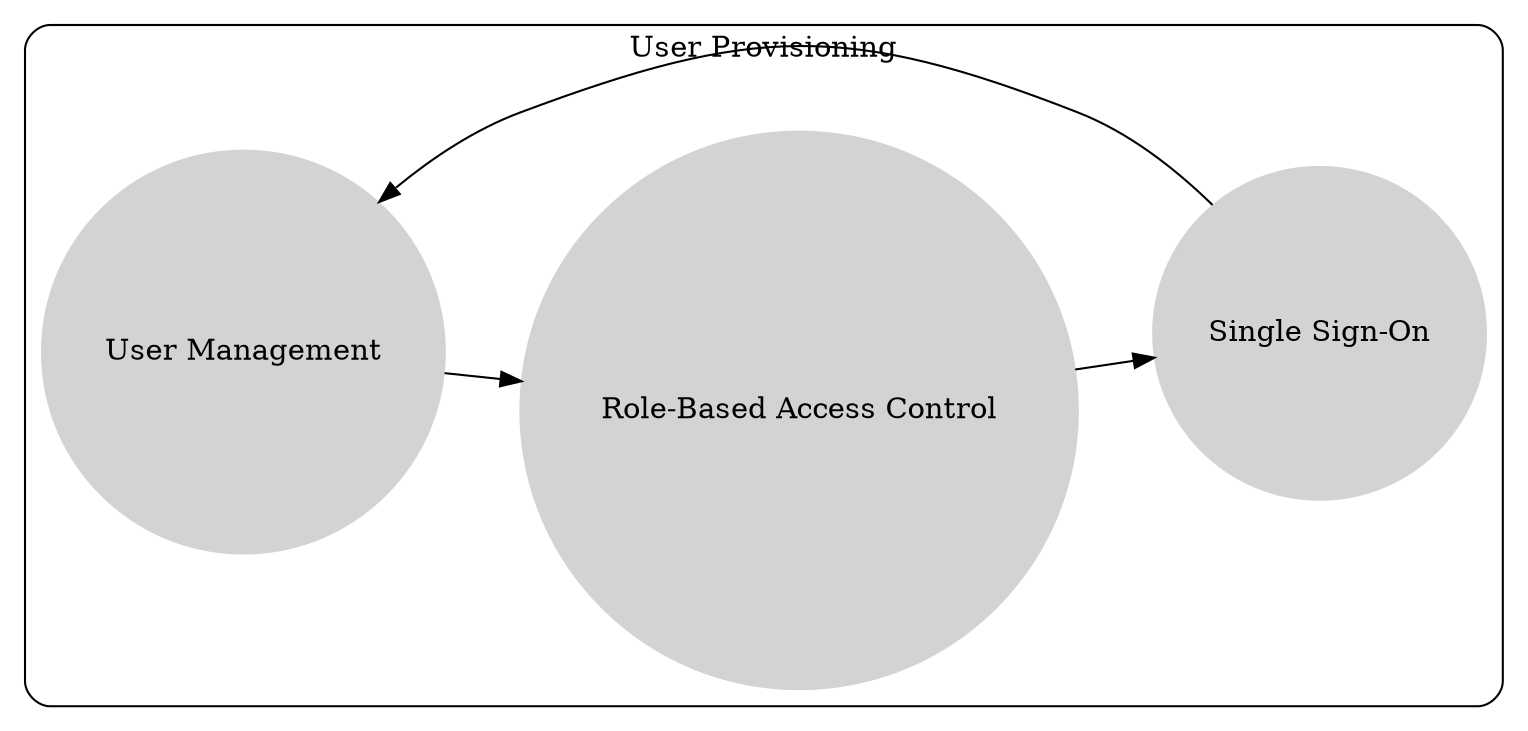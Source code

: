 digraph SaaS_Architecture {
    rankdir=LR;
    node [shape=circle, style=filled, color=lightgrey];

    subgraph cluster1 {
        label = "User Provisioning";
        style=rounded;
        UserManagement [label="User Management"];
        RBAC [label="Role-Based Access Control"];
        SSO [label="Single Sign-On"];
    }

    UserManagement -> RBAC;
    RBAC -> SSO;
    SSO -> UserManagement;

}


